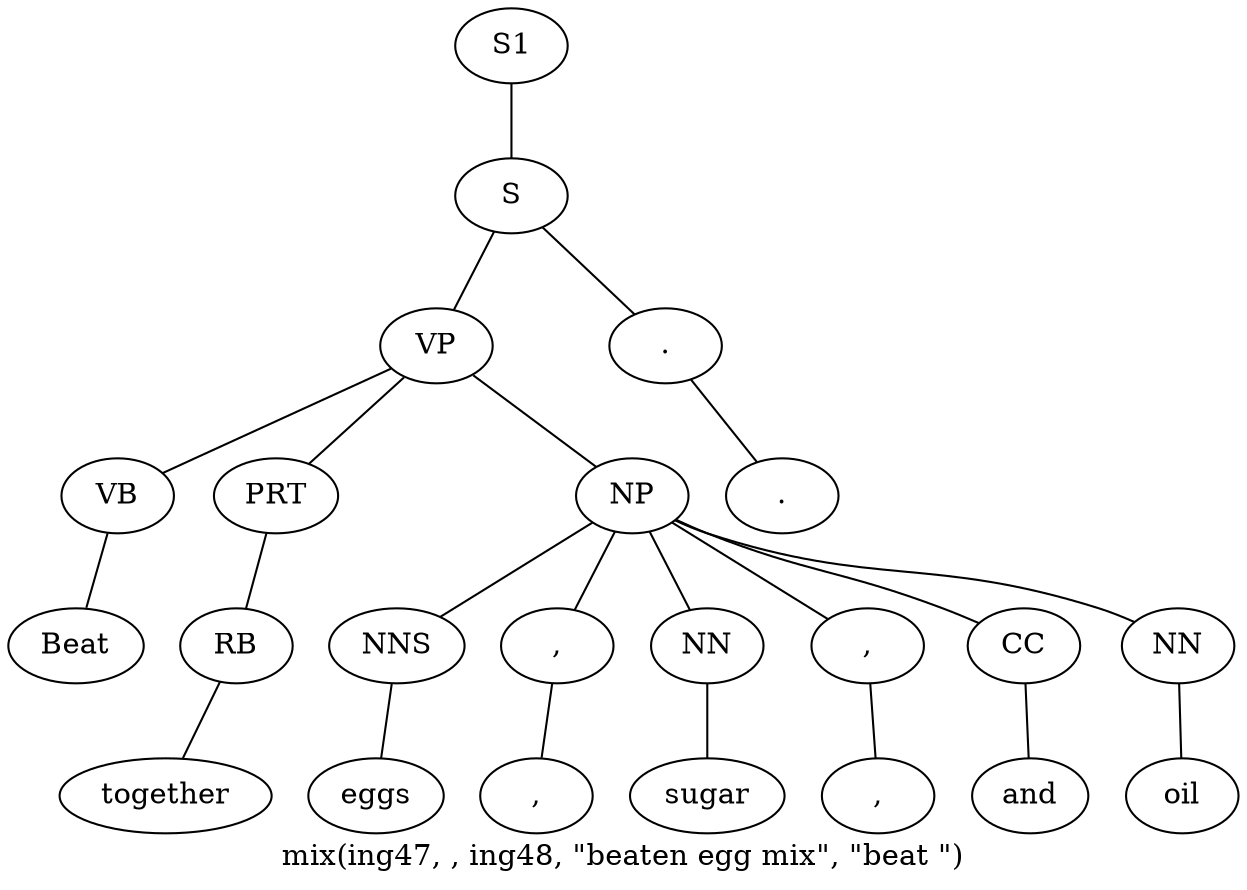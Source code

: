 graph SyntaxGraph {
	label = "mix(ing47, , ing48, \"beaten egg mix\", \"beat \")";
	Node0 [label="S1"];
	Node1 [label="S"];
	Node2 [label="VP"];
	Node3 [label="VB"];
	Node4 [label="Beat"];
	Node5 [label="PRT"];
	Node6 [label="RB"];
	Node7 [label="together"];
	Node8 [label="NP"];
	Node9 [label="NNS"];
	Node10 [label="eggs"];
	Node11 [label=","];
	Node12 [label=","];
	Node13 [label="NN"];
	Node14 [label="sugar"];
	Node15 [label=","];
	Node16 [label=","];
	Node17 [label="CC"];
	Node18 [label="and"];
	Node19 [label="NN"];
	Node20 [label="oil"];
	Node21 [label="."];
	Node22 [label="."];

	Node0 -- Node1;
	Node1 -- Node2;
	Node1 -- Node21;
	Node2 -- Node3;
	Node2 -- Node5;
	Node2 -- Node8;
	Node3 -- Node4;
	Node5 -- Node6;
	Node6 -- Node7;
	Node8 -- Node9;
	Node8 -- Node11;
	Node8 -- Node13;
	Node8 -- Node15;
	Node8 -- Node17;
	Node8 -- Node19;
	Node9 -- Node10;
	Node11 -- Node12;
	Node13 -- Node14;
	Node15 -- Node16;
	Node17 -- Node18;
	Node19 -- Node20;
	Node21 -- Node22;
}